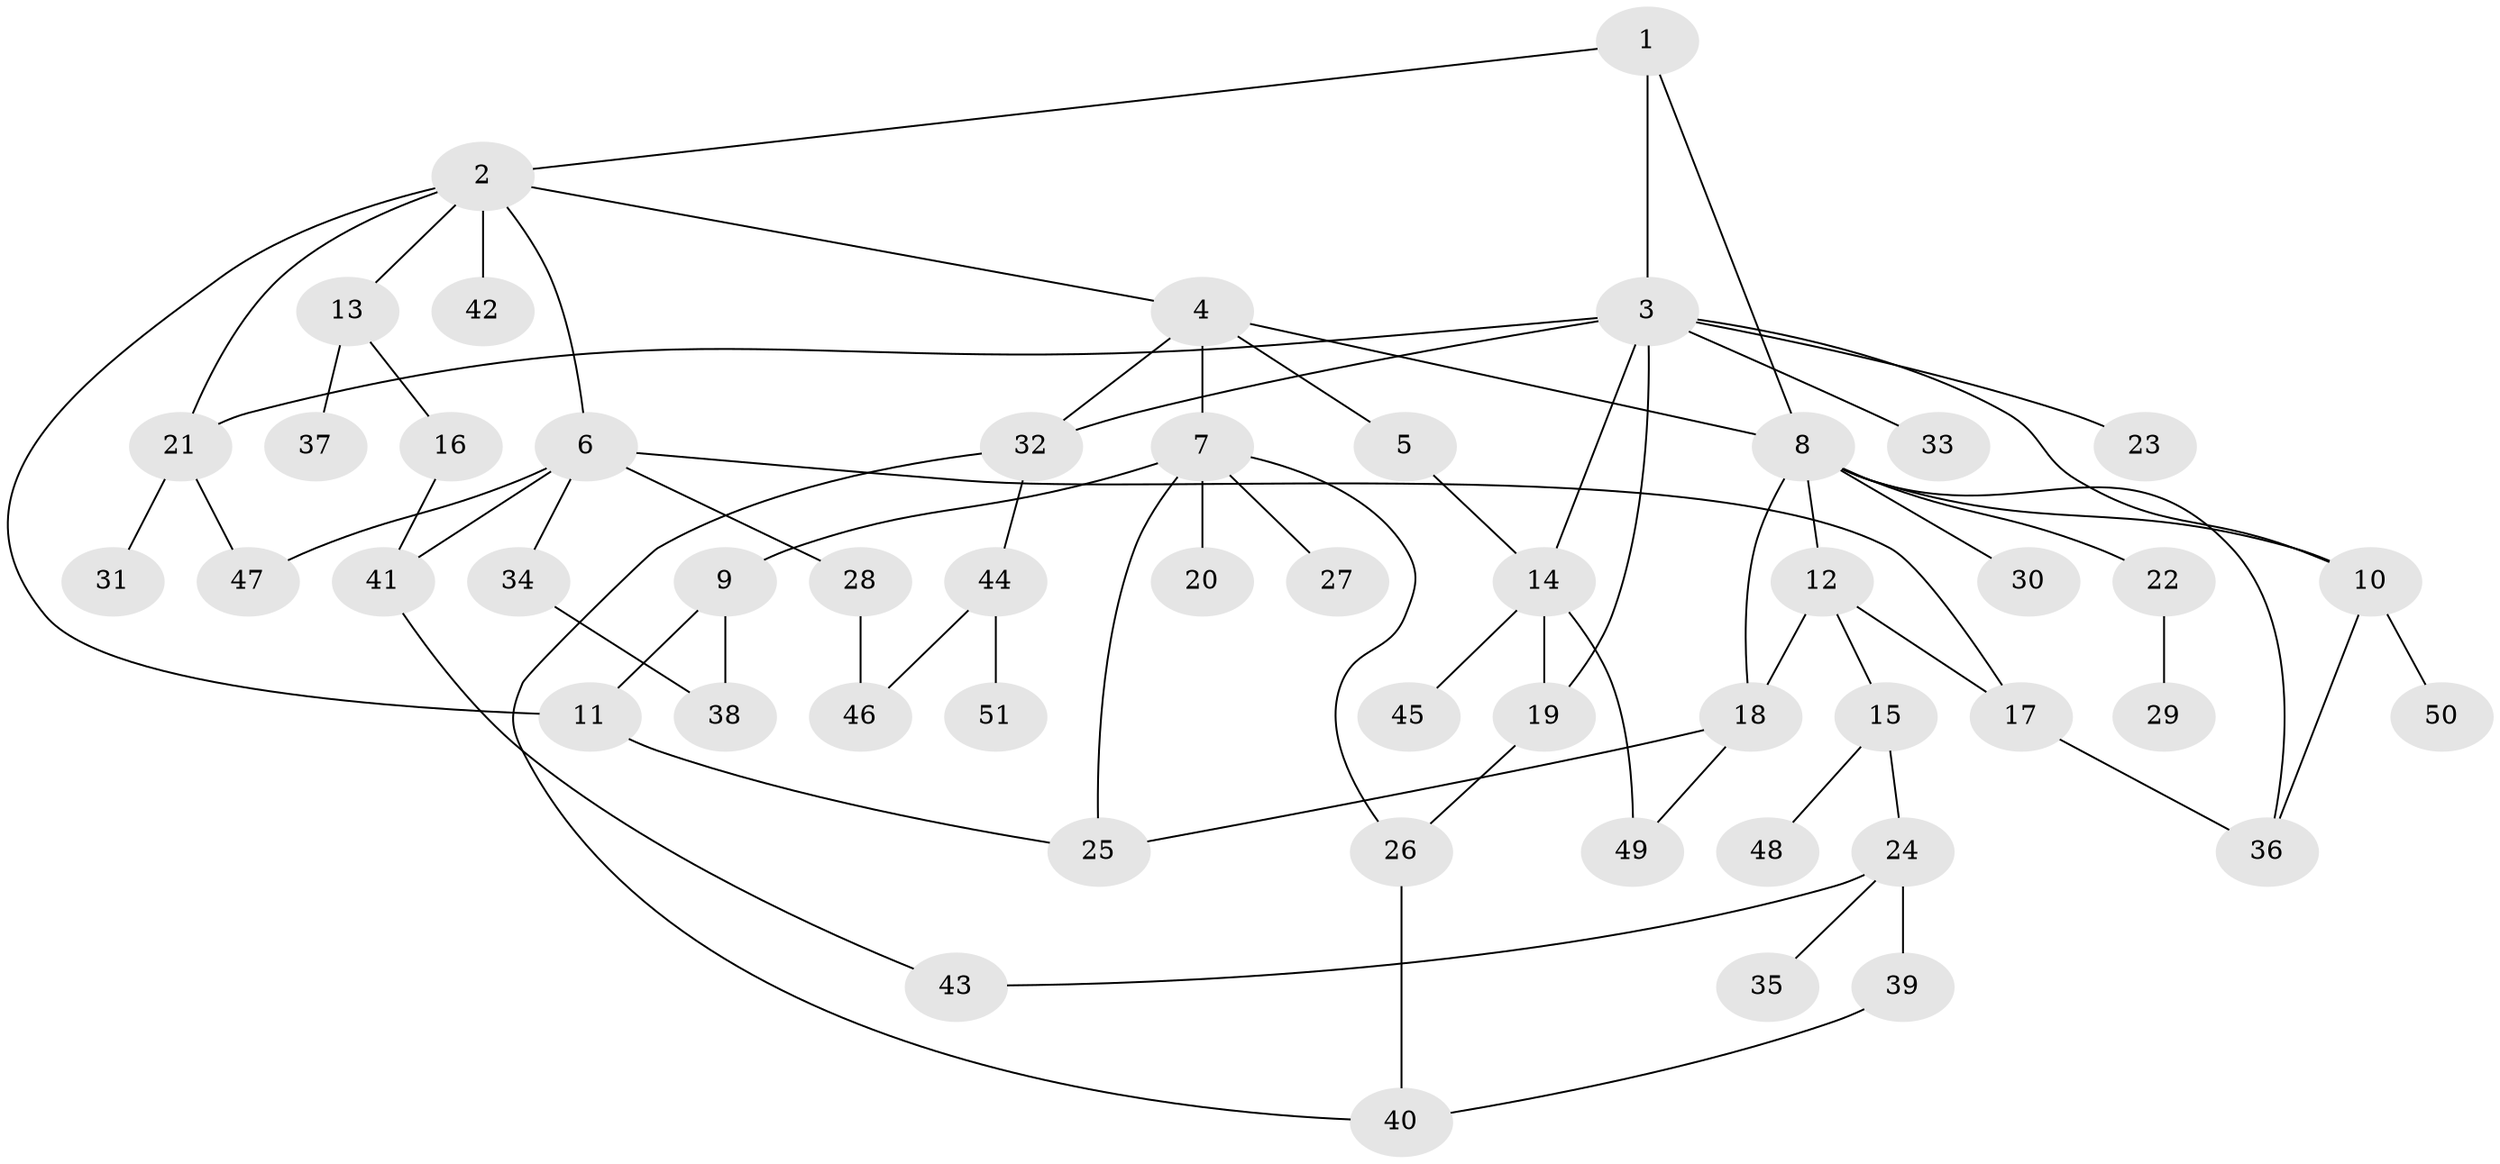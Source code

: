// coarse degree distribution, {5: 0.08333333333333333, 6: 0.1111111111111111, 3: 0.19444444444444445, 1: 0.3055555555555556, 7: 0.027777777777777776, 4: 0.19444444444444445, 2: 0.08333333333333333}
// Generated by graph-tools (version 1.1) at 2025/36/03/04/25 23:36:06]
// undirected, 51 vertices, 72 edges
graph export_dot {
  node [color=gray90,style=filled];
  1;
  2;
  3;
  4;
  5;
  6;
  7;
  8;
  9;
  10;
  11;
  12;
  13;
  14;
  15;
  16;
  17;
  18;
  19;
  20;
  21;
  22;
  23;
  24;
  25;
  26;
  27;
  28;
  29;
  30;
  31;
  32;
  33;
  34;
  35;
  36;
  37;
  38;
  39;
  40;
  41;
  42;
  43;
  44;
  45;
  46;
  47;
  48;
  49;
  50;
  51;
  1 -- 2;
  1 -- 3;
  1 -- 8;
  2 -- 4;
  2 -- 6;
  2 -- 13;
  2 -- 42;
  2 -- 21;
  2 -- 11;
  3 -- 10;
  3 -- 14;
  3 -- 19;
  3 -- 21;
  3 -- 23;
  3 -- 33;
  3 -- 32;
  4 -- 5;
  4 -- 7;
  4 -- 8;
  4 -- 32;
  5 -- 14;
  6 -- 28;
  6 -- 34;
  6 -- 47;
  6 -- 41;
  6 -- 17;
  7 -- 9;
  7 -- 20;
  7 -- 27;
  7 -- 25;
  7 -- 26;
  8 -- 12;
  8 -- 18;
  8 -- 22;
  8 -- 30;
  8 -- 36;
  8 -- 10;
  9 -- 11;
  9 -- 38;
  10 -- 50;
  10 -- 36;
  11 -- 25;
  12 -- 15;
  12 -- 17;
  12 -- 18;
  13 -- 16;
  13 -- 37;
  14 -- 45;
  14 -- 19;
  14 -- 49;
  15 -- 24;
  15 -- 48;
  16 -- 41;
  17 -- 36;
  18 -- 49;
  18 -- 25;
  19 -- 26;
  21 -- 31;
  21 -- 47;
  22 -- 29;
  24 -- 35;
  24 -- 39;
  24 -- 43;
  26 -- 40;
  28 -- 46;
  32 -- 44;
  32 -- 40;
  34 -- 38;
  39 -- 40;
  41 -- 43;
  44 -- 46;
  44 -- 51;
}

